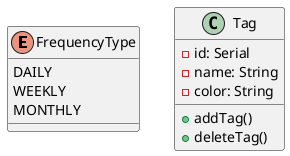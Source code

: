 @startuml
enum FrequencyType {
    DAILY
    WEEKLY
    MONTHLY
}


class Tag {
    -id: Serial
    -name: String
    -color: String

    +addTag()
    +deleteTag()
}
@enduml